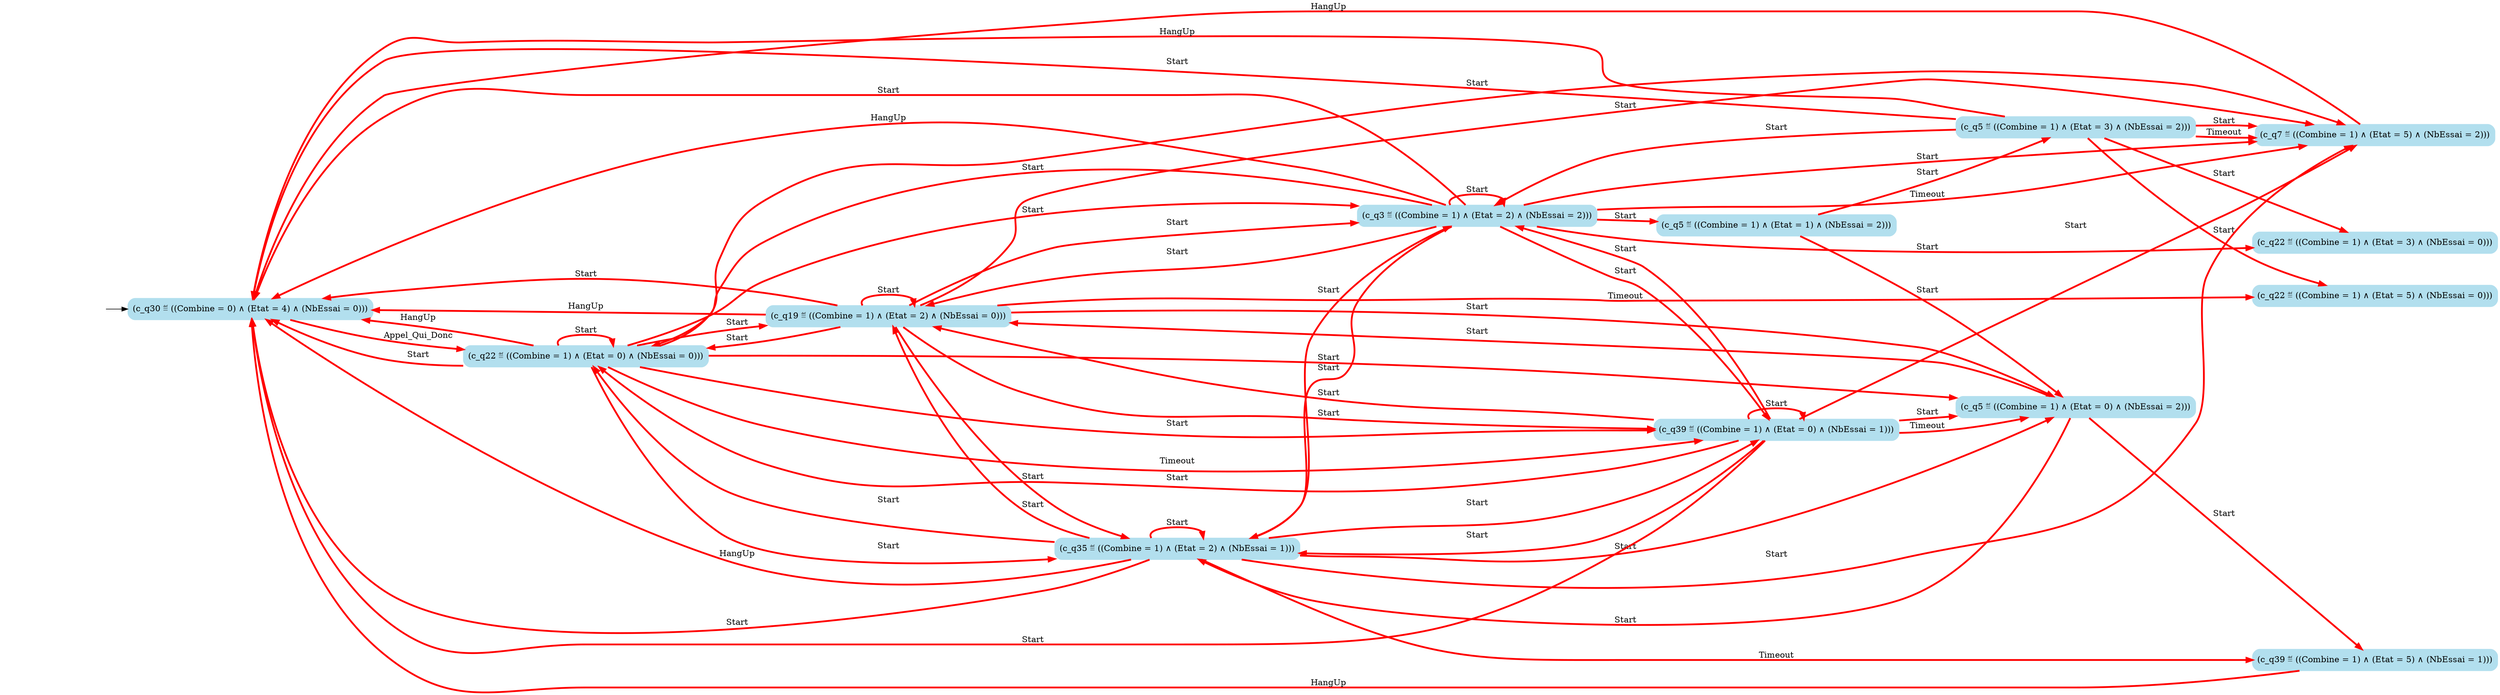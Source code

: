 digraph G {

	rankdir = LR;

	start_c_q30_127[style=invisible];

	node[shape=box, style="rounded, filled", color=lightblue2];

	c_q5_62[label="(c_q5 ≝ ((Combine = 1) ∧ (Etat = 3) ∧ (NbEssai = 2)))"];
	c_q5_46[label="(c_q5 ≝ ((Combine = 1) ∧ (Etat = 1) ∧ (NbEssai = 2)))"];
	c_q22_81[label="(c_q22 ≝ ((Combine = 1) ∧ (Etat = 5) ∧ (NbEssai = 0)))"];
	c_q39_126[label="(c_q39 ≝ ((Combine = 1) ∧ (Etat = 5) ∧ (NbEssai = 1)))"];
	c_q19_121[label="(c_q19 ≝ ((Combine = 1) ∧ (Etat = 2) ∧ (NbEssai = 0)))"];
	c_q35_129[label="(c_q35 ≝ ((Combine = 1) ∧ (Etat = 2) ∧ (NbEssai = 1)))"];
	c_q3_113[label="(c_q3 ≝ ((Combine = 1) ∧ (Etat = 2) ∧ (NbEssai = 2)))"];
	c_q22_123[label="(c_q22 ≝ ((Combine = 1) ∧ (Etat = 0) ∧ (NbEssai = 0)))"];
	c_q39_128[label="(c_q39 ≝ ((Combine = 1) ∧ (Etat = 0) ∧ (NbEssai = 1)))"];
	c_q22_59[label="(c_q22 ≝ ((Combine = 1) ∧ (Etat = 3) ∧ (NbEssai = 0)))"];
	c_q5_117[label="(c_q5 ≝ ((Combine = 1) ∧ (Etat = 0) ∧ (NbEssai = 2)))"];
	c_q7_119[label="(c_q7 ≝ ((Combine = 1) ∧ (Etat = 5) ∧ (NbEssai = 2)))"];
	c_q30_127[label="(c_q30 ≝ ((Combine = 0) ∧ (Etat = 4) ∧ (NbEssai = 0)))"];

	start_c_q30_127 -> c_q30_127;
	c_q30_127 -> c_q22_123[label="Appel_Qui_Donc", penwidth=3, color=red];
	c_q22_123 -> c_q22_123[label="Start", penwidth=3, color=red];
	c_q22_123 -> c_q3_113[label="Start", penwidth=3, color=red];
	c_q22_123 -> c_q5_117[label="Start", penwidth=3, color=red];
	c_q22_123 -> c_q7_119[label="Start", penwidth=3, color=red];
	c_q22_123 -> c_q19_121[label="Start", penwidth=3, color=red];
	c_q22_123 -> c_q30_127[label="Start", penwidth=3, color=red];
	c_q22_123 -> c_q30_127[label="HangUp", penwidth=3, color=red];
	c_q22_123 -> c_q35_129[label="Start", penwidth=3, color=red];
	c_q22_123 -> c_q39_128[label="Start", penwidth=3, color=red];
	c_q22_123 -> c_q39_128[label="Timeout", penwidth=3, color=red];
	c_q3_113 -> c_q3_113[label="Start", penwidth=3, color=red];
	c_q3_113 -> c_q5_46[label="Start", penwidth=3, color=red];
	c_q3_113 -> c_q7_119[label="Start", penwidth=3, color=red];
	c_q3_113 -> c_q7_119[label="Timeout", penwidth=3, color=red];
	c_q3_113 -> c_q19_121[label="Start", penwidth=3, color=red];
	c_q3_113 -> c_q22_59[label="Start", penwidth=3, color=red];
	c_q3_113 -> c_q22_123[label="Start", penwidth=3, color=red];
	c_q3_113 -> c_q30_127[label="Start", penwidth=3, color=red];
	c_q3_113 -> c_q30_127[label="HangUp", penwidth=3, color=red];
	c_q3_113 -> c_q35_129[label="Start", penwidth=3, color=red];
	c_q3_113 -> c_q39_128[label="Start", penwidth=3, color=red];
	c_q5_46 -> c_q5_62[label="Start", penwidth=3, color=red];
	c_q5_46 -> c_q5_117[label="Start", penwidth=3, color=red];
	c_q5_62 -> c_q3_113[label="Start", penwidth=3, color=red];
	c_q5_62 -> c_q7_119[label="Start", penwidth=3, color=red];
	c_q5_62 -> c_q7_119[label="Timeout", penwidth=3, color=red];
	c_q5_117 -> c_q19_121[label="Start", penwidth=3, color=red];
	c_q5_62 -> c_q22_81[label="Start", penwidth=3, color=red];
	c_q5_62 -> c_q22_59[label="Start", penwidth=3, color=red];
	c_q5_62 -> c_q30_127[label="Start", penwidth=3, color=red];
	c_q5_62 -> c_q30_127[label="HangUp", penwidth=3, color=red];
	c_q5_117 -> c_q35_129[label="Start", penwidth=3, color=red];
	c_q5_117 -> c_q39_126[label="Start", penwidth=3, color=red];
	c_q7_119 -> c_q30_127[label="HangUp", penwidth=3, color=red];
	c_q19_121 -> c_q19_121[label="Start", penwidth=3, color=red];
	c_q19_121 -> c_q3_113[label="Start", penwidth=3, color=red];
	c_q19_121 -> c_q5_117[label="Start", penwidth=3, color=red];
	c_q19_121 -> c_q7_119[label="Start", penwidth=3, color=red];
	c_q19_121 -> c_q22_123[label="Start", penwidth=3, color=red];
	c_q19_121 -> c_q22_81[label="Timeout", penwidth=3, color=red];
	c_q19_121 -> c_q30_127[label="Start", penwidth=3, color=red];
	c_q19_121 -> c_q30_127[label="HangUp", penwidth=3, color=red];
	c_q19_121 -> c_q35_129[label="Start", penwidth=3, color=red];
	c_q19_121 -> c_q39_128[label="Start", penwidth=3, color=red];
	c_q35_129 -> c_q35_129[label="Start", penwidth=3, color=red];
	c_q35_129 -> c_q3_113[label="Start", penwidth=3, color=red];
	c_q35_129 -> c_q5_117[label="Start", penwidth=3, color=red];
	c_q35_129 -> c_q7_119[label="Start", penwidth=3, color=red];
	c_q35_129 -> c_q19_121[label="Start", penwidth=3, color=red];
	c_q35_129 -> c_q22_123[label="Start", penwidth=3, color=red];
	c_q35_129 -> c_q30_127[label="Start", penwidth=3, color=red];
	c_q35_129 -> c_q30_127[label="HangUp", penwidth=3, color=red];
	c_q35_129 -> c_q39_128[label="Start", penwidth=3, color=red];
	c_q35_129 -> c_q39_126[label="Timeout", penwidth=3, color=red];
	c_q39_128 -> c_q39_128[label="Start", penwidth=3, color=red];
	c_q39_128 -> c_q3_113[label="Start", penwidth=3, color=red];
	c_q39_128 -> c_q5_117[label="Start", penwidth=3, color=red];
	c_q39_128 -> c_q5_117[label="Timeout", penwidth=3, color=red];
	c_q39_128 -> c_q7_119[label="Start", penwidth=3, color=red];
	c_q39_128 -> c_q19_121[label="Start", penwidth=3, color=red];
	c_q39_128 -> c_q22_123[label="Start", penwidth=3, color=red];
	c_q39_128 -> c_q30_127[label="Start", penwidth=3, color=red];
	c_q39_126 -> c_q30_127[label="HangUp", penwidth=3, color=red];
	c_q39_128 -> c_q35_129[label="Start", penwidth=3, color=red];

}